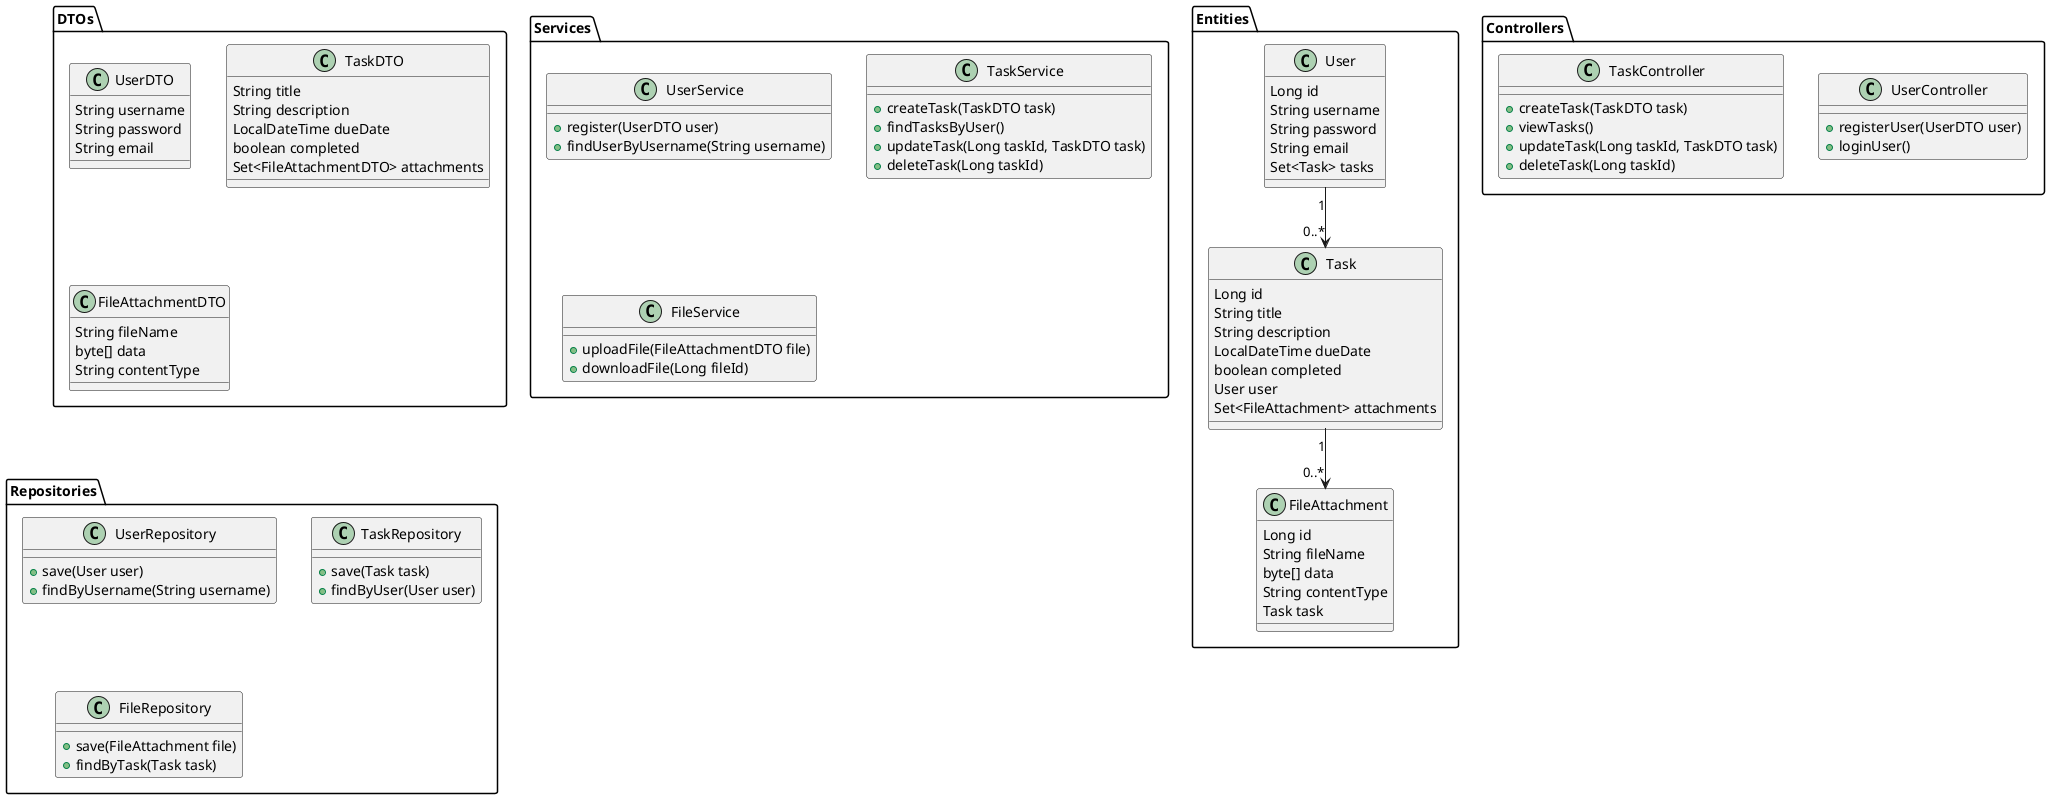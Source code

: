 @startuml

package "Entities" {
  class User {
    Long id
    String username
    String password
    String email
    Set<Task> tasks
  }

  class Task {
    Long id
    String title
    String description
    LocalDateTime dueDate
    boolean completed
    User user
    Set<FileAttachment> attachments
  }

  class FileAttachment {
    Long id
    String fileName
    byte[] data
    String contentType
    Task task
  }
}

package "DTOs" {
  class UserDTO {
    String username
    String password
    String email
  }

  class TaskDTO {
    String title
    String description
    LocalDateTime dueDate
    boolean completed
    Set<FileAttachmentDTO> attachments
  }

  class FileAttachmentDTO {
    String fileName
    byte[] data
    String contentType
  }
}

package "Controllers" {
  class UserController {
    + registerUser(UserDTO user)
    + loginUser()
  }

  class TaskController {
    + createTask(TaskDTO task)
    + viewTasks()
    + updateTask(Long taskId, TaskDTO task)
    + deleteTask(Long taskId)
  }
}

package "Services" {
  class UserService {
    + register(UserDTO user)
    + findUserByUsername(String username)
  }

  class TaskService {
    + createTask(TaskDTO task)
    + findTasksByUser()
    + updateTask(Long taskId, TaskDTO task)
    + deleteTask(Long taskId)
  }

  class FileService {
    + uploadFile(FileAttachmentDTO file)
    + downloadFile(Long fileId)
  }
}

package "Repositories" {
  class UserRepository {
    + save(User user)
    + findByUsername(String username)
  }

  class TaskRepository {
    + save(Task task)
    + findByUser(User user)
  }

  class FileRepository {
    + save(FileAttachment file)
    + findByTask(Task task)
  }
}

User "1" --> "0..*" Task
Task "1" --> "0..*" FileAttachment

@enduml
